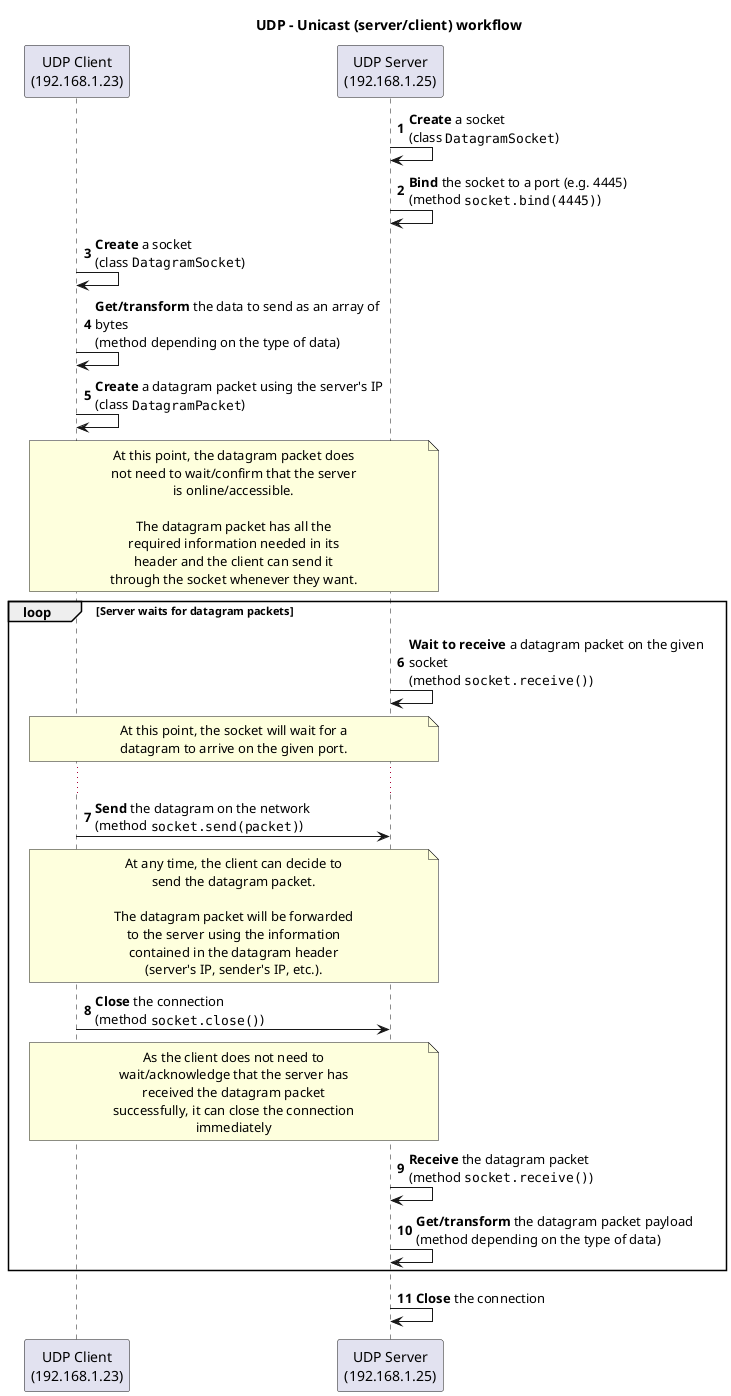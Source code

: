 @startuml udp-unicast-server-client-workflow
skinparam boxPadding 100
skinparam maxMessageSize 300
skinparam noteTextAlignment center
skinparam sequenceMessageAlign direction
skinparam wrapWidth 250
autonumber

!pragma teoz true

title "UDP - Unicast (server/client) workflow"

participant "UDP Client\n(192.168.1.23)" as client
participant "UDP Server\n(192.168.1.25)" as server

server -> server : **Create** a socket\n(class ""DatagramSocket"")

server -> server : **Bind** the socket to a port (e.g. 4445)\n(method ""socket.bind(4445)"")

client -> client : **Create** a socket\n(class ""DatagramSocket"")

client -> client : **Get/transform** the data to send as an array of bytes\n(method depending on the type of data)

client -> client : **Create** a datagram packet using the server's IP\n(class ""DatagramPacket"")

note over client, server
  At this point, the datagram packet does not need to wait/confirm that the server is online/accessible.

  The datagram packet has all the required information needed in its header and the client can send it through the socket whenever they want.
endnote


loop Server waits for datagram packets
    server -> server : **Wait to receive** a datagram packet on the given socket\n(method ""socket.receive()"")

    note over client, server
      At this point, the socket will wait for a datagram to arrive on the given port.
    endnote

    ...

    client -> server : **Send** the datagram on the network\n(method ""socket.send(packet)"")

    note over client, server
      At any time, the client can decide to send the datagram packet.
      
      The datagram packet will be forwarded to the server using the information contained in the datagram header (server's IP, sender's IP, etc.).
    endnote

    client -> server : **Close** the connection\n(method ""socket.close()"")

    note over client, server
      As the client does not need to wait/acknowledge that the server has received the datagram packet successfully, it can close the connection immediately
    endnote

    server -> server : **Receive** the datagram packet\n(method ""socket.receive()"")

    server -> server : **Get/transform** the datagram packet payload\n(method depending on the type of data)
end

server -> server : **Close** the connection
@enduml

